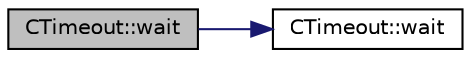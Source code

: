 digraph "CTimeout::wait"
{
  edge [fontname="Helvetica",fontsize="10",labelfontname="Helvetica",labelfontsize="10"];
  node [fontname="Helvetica",fontsize="10",shape=record];
  rankdir="LR";
  Node1 [label="CTimeout::wait",height=0.2,width=0.4,color="black", fillcolor="grey75", style="filled" fontcolor="black"];
  Node1 -> Node2 [color="midnightblue",fontsize="10",style="solid",fontname="Helvetica"];
  Node2 [label="CTimeout::wait",height=0.2,width=0.4,color="black", fillcolor="white", style="filled",URL="$d5/d5b/class_c_timeout.html#a05315e59fa44ceafe8c9e444af0ac9e8"];
}
